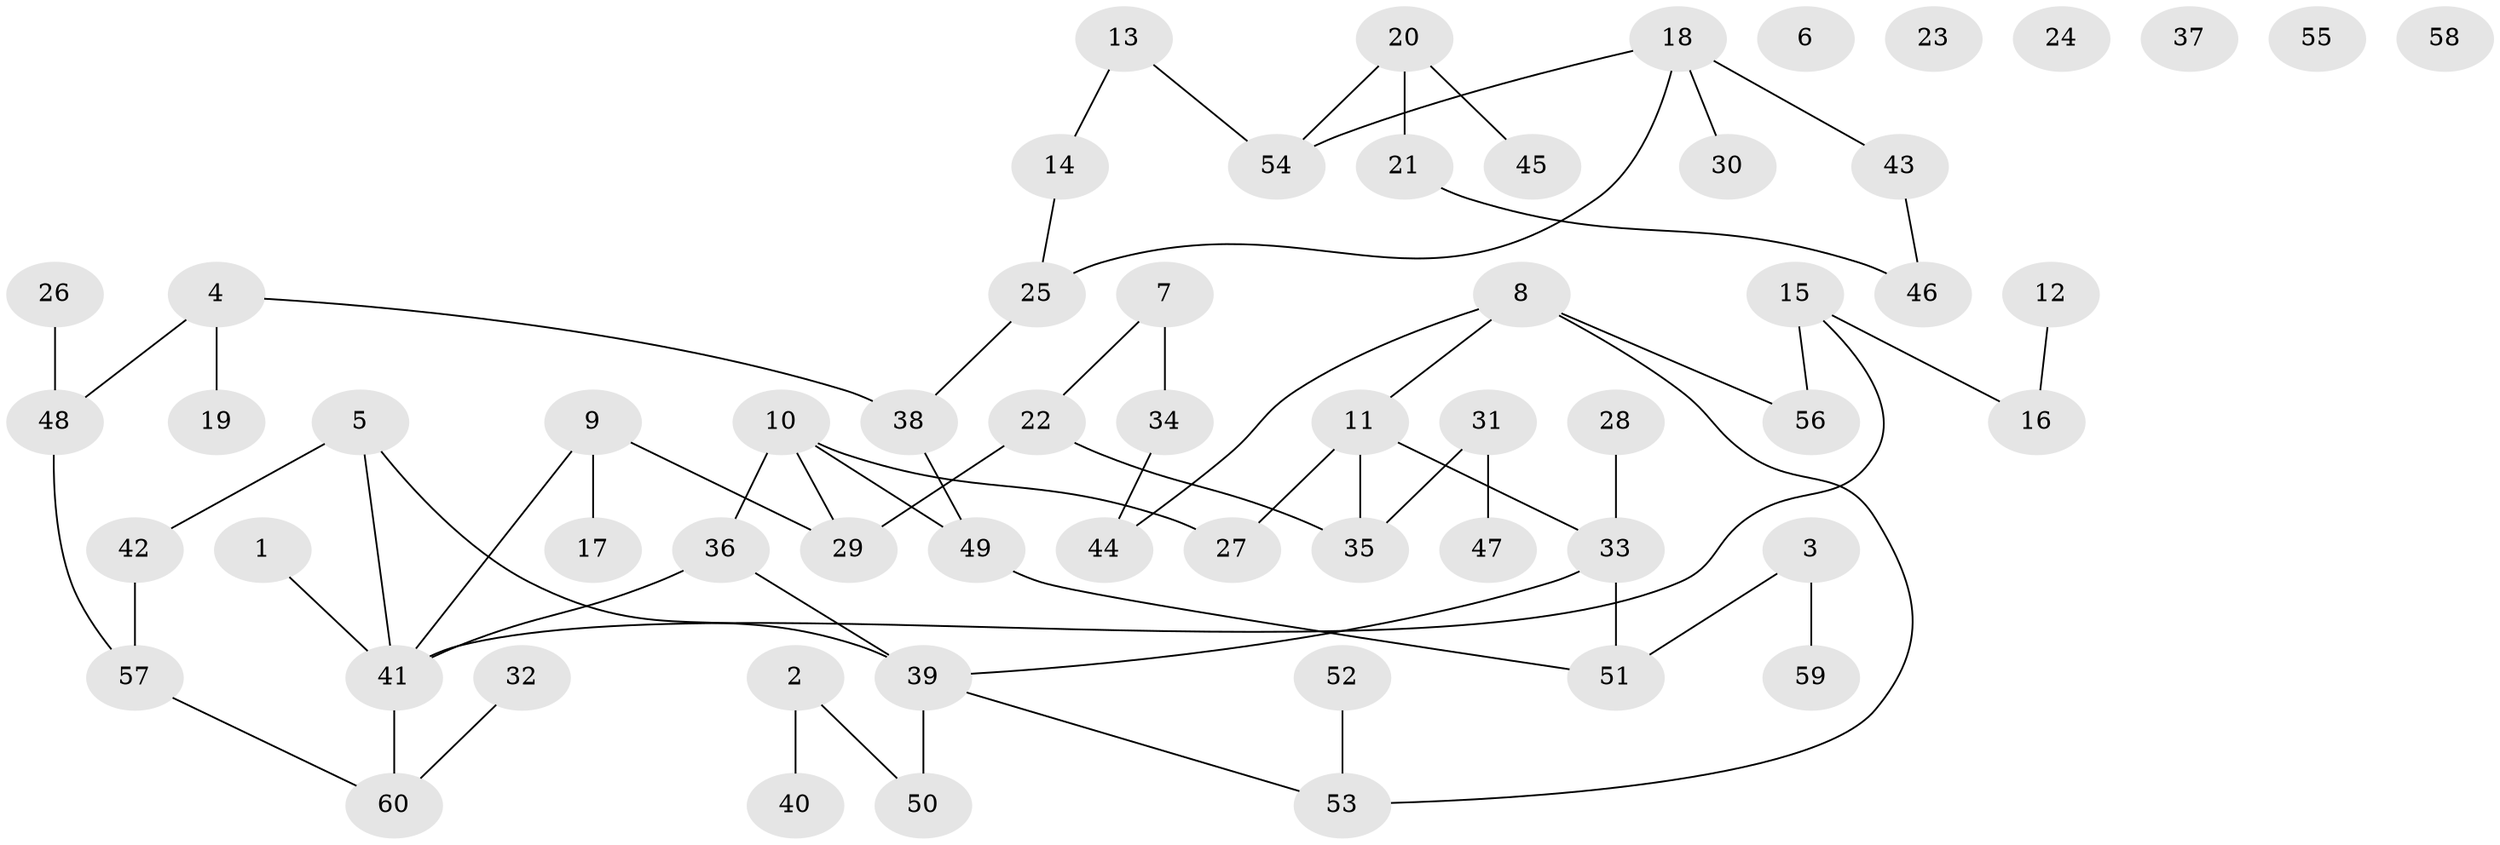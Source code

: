 // Generated by graph-tools (version 1.1) at 2025/25/03/09/25 03:25:14]
// undirected, 60 vertices, 65 edges
graph export_dot {
graph [start="1"]
  node [color=gray90,style=filled];
  1;
  2;
  3;
  4;
  5;
  6;
  7;
  8;
  9;
  10;
  11;
  12;
  13;
  14;
  15;
  16;
  17;
  18;
  19;
  20;
  21;
  22;
  23;
  24;
  25;
  26;
  27;
  28;
  29;
  30;
  31;
  32;
  33;
  34;
  35;
  36;
  37;
  38;
  39;
  40;
  41;
  42;
  43;
  44;
  45;
  46;
  47;
  48;
  49;
  50;
  51;
  52;
  53;
  54;
  55;
  56;
  57;
  58;
  59;
  60;
  1 -- 41;
  2 -- 40;
  2 -- 50;
  3 -- 51;
  3 -- 59;
  4 -- 19;
  4 -- 38;
  4 -- 48;
  5 -- 39;
  5 -- 41;
  5 -- 42;
  7 -- 22;
  7 -- 34;
  8 -- 11;
  8 -- 44;
  8 -- 53;
  8 -- 56;
  9 -- 17;
  9 -- 29;
  9 -- 41;
  10 -- 27;
  10 -- 29;
  10 -- 36;
  10 -- 49;
  11 -- 27;
  11 -- 33;
  11 -- 35;
  12 -- 16;
  13 -- 14;
  13 -- 54;
  14 -- 25;
  15 -- 16;
  15 -- 41;
  15 -- 56;
  18 -- 25;
  18 -- 30;
  18 -- 43;
  18 -- 54;
  20 -- 21;
  20 -- 45;
  20 -- 54;
  21 -- 46;
  22 -- 29;
  22 -- 35;
  25 -- 38;
  26 -- 48;
  28 -- 33;
  31 -- 35;
  31 -- 47;
  32 -- 60;
  33 -- 39;
  33 -- 51;
  34 -- 44;
  36 -- 39;
  36 -- 41;
  38 -- 49;
  39 -- 50;
  39 -- 53;
  41 -- 60;
  42 -- 57;
  43 -- 46;
  48 -- 57;
  49 -- 51;
  52 -- 53;
  57 -- 60;
}

